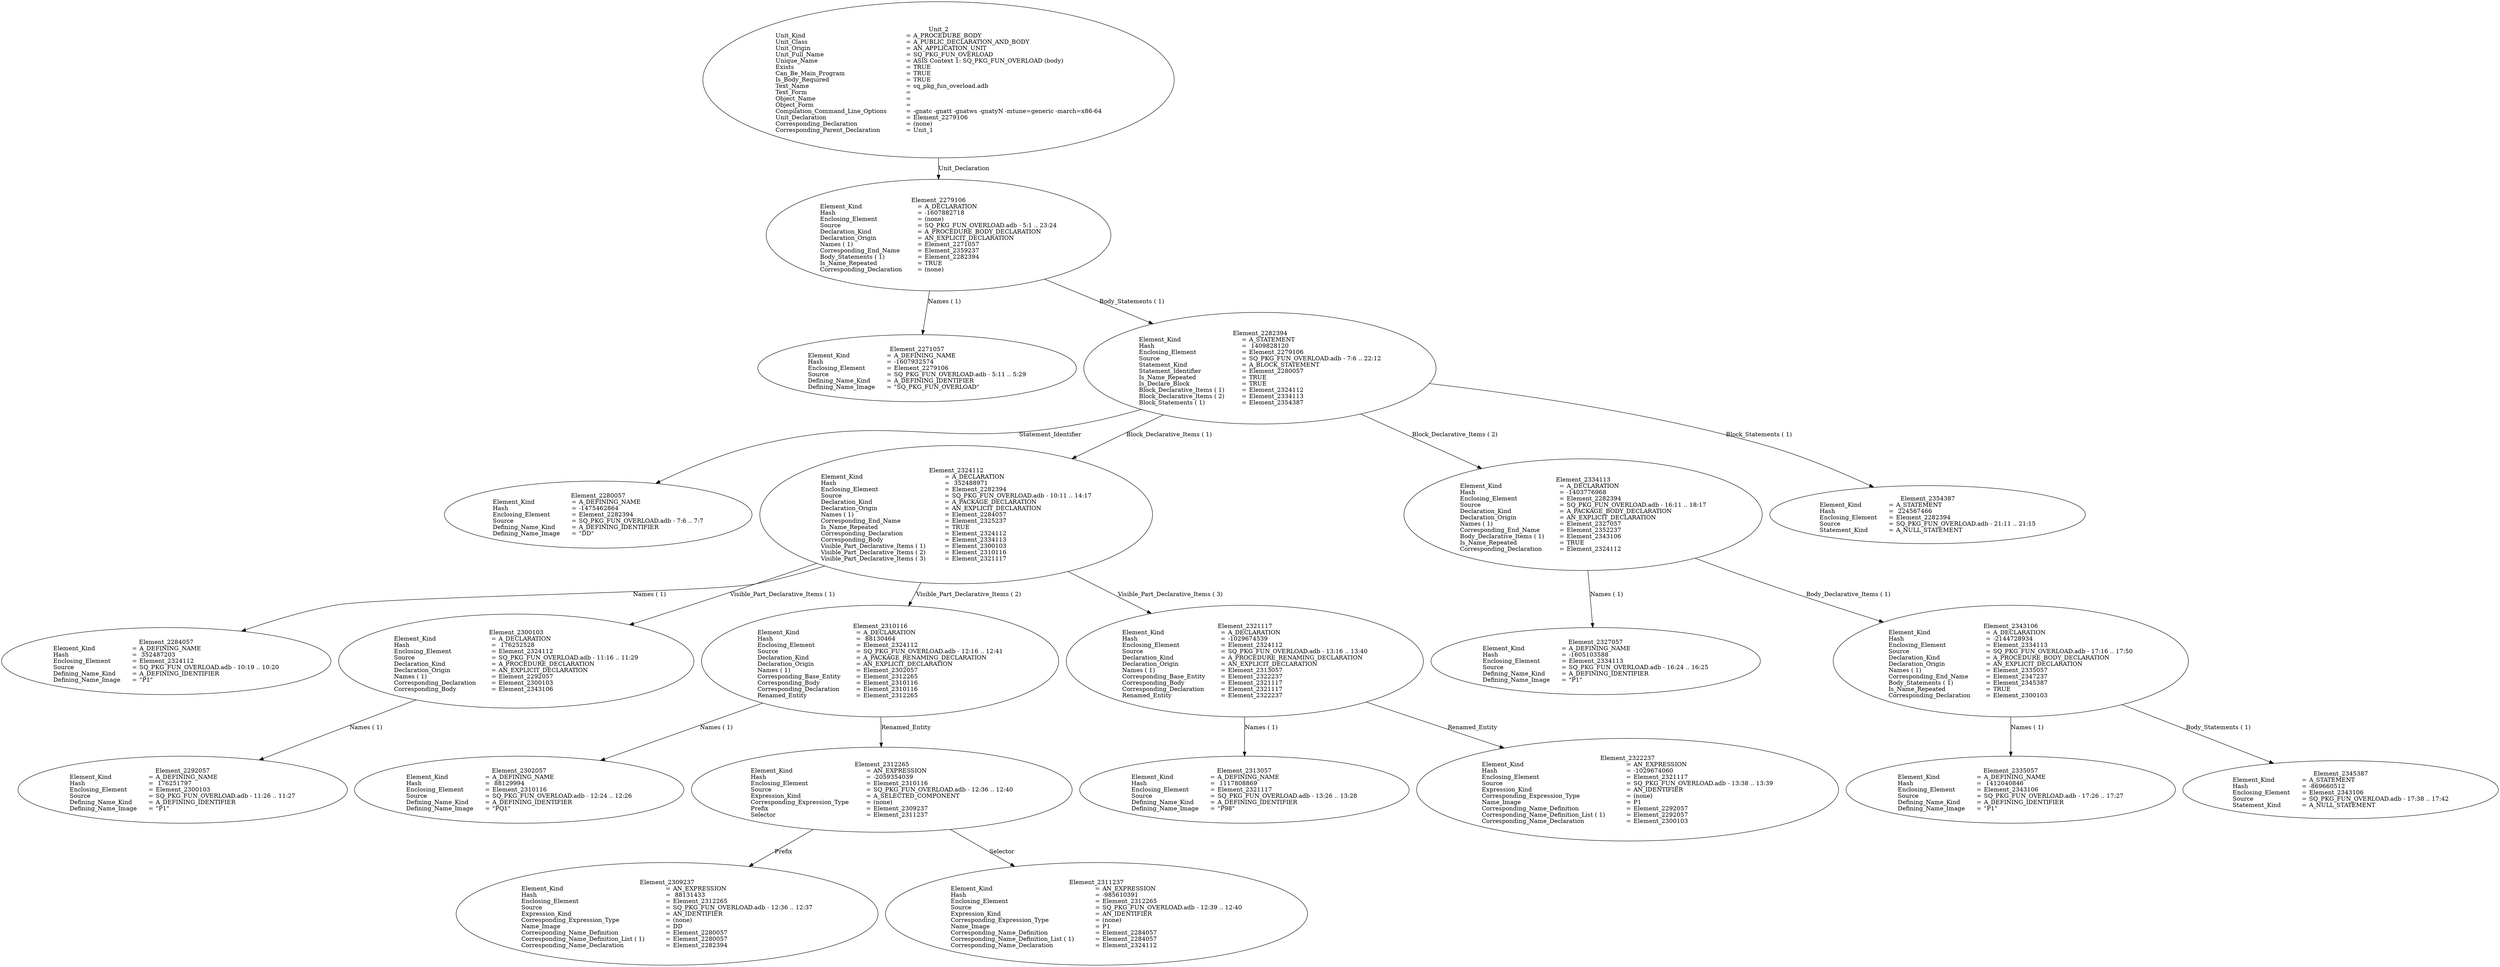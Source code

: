 digraph "sq_pkg_fun_overload.adt" {
  Unit_2 -> Element_2279106
      [ label=Unit_Declaration ];
  Unit_2
      [ label=<<TABLE BORDER="0" CELLBORDER="0" CELLSPACING="0" CELLPADDING="0"> 
          <TR><TD COLSPAN="3">Unit_2</TD></TR>
          <TR><TD ALIGN="LEFT">Unit_Kind   </TD><TD> = </TD><TD ALIGN="LEFT">A_PROCEDURE_BODY</TD></TR>
          <TR><TD ALIGN="LEFT">Unit_Class   </TD><TD> = </TD><TD ALIGN="LEFT">A_PUBLIC_DECLARATION_AND_BODY</TD></TR>
          <TR><TD ALIGN="LEFT">Unit_Origin   </TD><TD> = </TD><TD ALIGN="LEFT">AN_APPLICATION_UNIT</TD></TR>
          <TR><TD ALIGN="LEFT">Unit_Full_Name    </TD><TD> = </TD><TD ALIGN="LEFT">SQ_PKG_FUN_OVERLOAD</TD></TR>
          <TR><TD ALIGN="LEFT">Unique_Name   </TD><TD> = </TD><TD ALIGN="LEFT">ASIS Context 1: SQ_PKG_FUN_OVERLOAD (body)</TD></TR>
          <TR><TD ALIGN="LEFT">Exists  </TD><TD> = </TD><TD ALIGN="LEFT">TRUE</TD></TR>
          <TR><TD ALIGN="LEFT">Can_Be_Main_Program     </TD><TD> = </TD><TD ALIGN="LEFT">TRUE</TD></TR>
          <TR><TD ALIGN="LEFT">Is_Body_Required     </TD><TD> = </TD><TD ALIGN="LEFT">TRUE</TD></TR>
          <TR><TD ALIGN="LEFT">Text_Name   </TD><TD> = </TD><TD ALIGN="LEFT">sq_pkg_fun_overload.adb</TD></TR>
          <TR><TD ALIGN="LEFT">Text_Form   </TD><TD> = </TD><TD ALIGN="LEFT"></TD></TR>
          <TR><TD ALIGN="LEFT">Object_Name   </TD><TD> = </TD><TD ALIGN="LEFT"></TD></TR>
          <TR><TD ALIGN="LEFT">Object_Form   </TD><TD> = </TD><TD ALIGN="LEFT"></TD></TR>
          <TR><TD ALIGN="LEFT">Compilation_Command_Line_Options         </TD><TD> = </TD><TD ALIGN="LEFT">-gnatc -gnatt -gnatws -gnatyN -mtune=generic -march=x86-64</TD></TR>
          <TR><TD ALIGN="LEFT">Unit_Declaration     </TD><TD> = </TD><TD ALIGN="LEFT">Element_2279106</TD></TR>
          <TR><TD ALIGN="LEFT">Corresponding_Declaration       </TD><TD> = </TD><TD ALIGN="LEFT">(none)</TD></TR>
          <TR><TD ALIGN="LEFT">Corresponding_Parent_Declaration         </TD><TD> = </TD><TD ALIGN="LEFT">Unit_1</TD></TR>
          </TABLE>> ];
  Element_2279106 -> Element_2271057
      [ label="Names ( 1)" ];
  Element_2279106 -> Element_2282394
      [ label="Body_Statements ( 1)" ];
  Element_2279106
      [ label=<<TABLE BORDER="0" CELLBORDER="0" CELLSPACING="0" CELLPADDING="0"> 
          <TR><TD COLSPAN="3">Element_2279106</TD></TR>
          <TR><TD ALIGN="LEFT">Element_Kind    </TD><TD> = </TD><TD ALIGN="LEFT">A_DECLARATION</TD></TR>
          <TR><TD ALIGN="LEFT">Hash  </TD><TD> = </TD><TD ALIGN="LEFT">-1607882718</TD></TR>
          <TR><TD ALIGN="LEFT">Enclosing_Element     </TD><TD> = </TD><TD ALIGN="LEFT">(none)</TD></TR>
          <TR><TD ALIGN="LEFT">Source  </TD><TD> = </TD><TD ALIGN="LEFT">SQ_PKG_FUN_OVERLOAD.adb - 5:1 .. 23:24</TD></TR>
          <TR><TD ALIGN="LEFT">Declaration_Kind     </TD><TD> = </TD><TD ALIGN="LEFT">A_PROCEDURE_BODY_DECLARATION</TD></TR>
          <TR><TD ALIGN="LEFT">Declaration_Origin     </TD><TD> = </TD><TD ALIGN="LEFT">AN_EXPLICIT_DECLARATION</TD></TR>
          <TR><TD ALIGN="LEFT">Names ( 1)   </TD><TD> = </TD><TD ALIGN="LEFT">Element_2271057</TD></TR>
          <TR><TD ALIGN="LEFT">Corresponding_End_Name      </TD><TD> = </TD><TD ALIGN="LEFT">Element_2359237</TD></TR>
          <TR><TD ALIGN="LEFT">Body_Statements ( 1)      </TD><TD> = </TD><TD ALIGN="LEFT">Element_2282394</TD></TR>
          <TR><TD ALIGN="LEFT">Is_Name_Repeated     </TD><TD> = </TD><TD ALIGN="LEFT">TRUE</TD></TR>
          <TR><TD ALIGN="LEFT">Corresponding_Declaration       </TD><TD> = </TD><TD ALIGN="LEFT">(none)</TD></TR>
          </TABLE>> ];
  Element_2271057
      [ label=<<TABLE BORDER="0" CELLBORDER="0" CELLSPACING="0" CELLPADDING="0"> 
          <TR><TD COLSPAN="3">Element_2271057</TD></TR>
          <TR><TD ALIGN="LEFT">Element_Kind    </TD><TD> = </TD><TD ALIGN="LEFT">A_DEFINING_NAME</TD></TR>
          <TR><TD ALIGN="LEFT">Hash  </TD><TD> = </TD><TD ALIGN="LEFT">-1607932574</TD></TR>
          <TR><TD ALIGN="LEFT">Enclosing_Element     </TD><TD> = </TD><TD ALIGN="LEFT">Element_2279106</TD></TR>
          <TR><TD ALIGN="LEFT">Source  </TD><TD> = </TD><TD ALIGN="LEFT">SQ_PKG_FUN_OVERLOAD.adb - 5:11 .. 5:29</TD></TR>
          <TR><TD ALIGN="LEFT">Defining_Name_Kind     </TD><TD> = </TD><TD ALIGN="LEFT">A_DEFINING_IDENTIFIER</TD></TR>
          <TR><TD ALIGN="LEFT">Defining_Name_Image     </TD><TD> = </TD><TD ALIGN="LEFT">"SQ_PKG_FUN_OVERLOAD"</TD></TR>
          </TABLE>> ];
  Element_2282394 -> Element_2280057
      [ label=Statement_Identifier ];
  Element_2282394 -> Element_2324112
      [ label="Block_Declarative_Items ( 1)" ];
  Element_2282394 -> Element_2334113
      [ label="Block_Declarative_Items ( 2)" ];
  Element_2282394 -> Element_2354387
      [ label="Block_Statements ( 1)" ];
  Element_2282394
      [ label=<<TABLE BORDER="0" CELLBORDER="0" CELLSPACING="0" CELLPADDING="0"> 
          <TR><TD COLSPAN="3">Element_2282394</TD></TR>
          <TR><TD ALIGN="LEFT">Element_Kind    </TD><TD> = </TD><TD ALIGN="LEFT">A_STATEMENT</TD></TR>
          <TR><TD ALIGN="LEFT">Hash  </TD><TD> = </TD><TD ALIGN="LEFT"> 1409828120</TD></TR>
          <TR><TD ALIGN="LEFT">Enclosing_Element     </TD><TD> = </TD><TD ALIGN="LEFT">Element_2279106</TD></TR>
          <TR><TD ALIGN="LEFT">Source  </TD><TD> = </TD><TD ALIGN="LEFT">SQ_PKG_FUN_OVERLOAD.adb - 7:6 .. 22:12</TD></TR>
          <TR><TD ALIGN="LEFT">Statement_Kind    </TD><TD> = </TD><TD ALIGN="LEFT">A_BLOCK_STATEMENT</TD></TR>
          <TR><TD ALIGN="LEFT">Statement_Identifier      </TD><TD> = </TD><TD ALIGN="LEFT">Element_2280057</TD></TR>
          <TR><TD ALIGN="LEFT">Is_Name_Repeated     </TD><TD> = </TD><TD ALIGN="LEFT">TRUE</TD></TR>
          <TR><TD ALIGN="LEFT">Is_Declare_Block     </TD><TD> = </TD><TD ALIGN="LEFT">TRUE</TD></TR>
          <TR><TD ALIGN="LEFT">Block_Declarative_Items ( 1)        </TD><TD> = </TD><TD ALIGN="LEFT">Element_2324112</TD></TR>
          <TR><TD ALIGN="LEFT">Block_Declarative_Items ( 2)        </TD><TD> = </TD><TD ALIGN="LEFT">Element_2334113</TD></TR>
          <TR><TD ALIGN="LEFT">Block_Statements ( 1)      </TD><TD> = </TD><TD ALIGN="LEFT">Element_2354387</TD></TR>
          </TABLE>> ];
  Element_2280057
      [ label=<<TABLE BORDER="0" CELLBORDER="0" CELLSPACING="0" CELLPADDING="0"> 
          <TR><TD COLSPAN="3">Element_2280057</TD></TR>
          <TR><TD ALIGN="LEFT">Element_Kind    </TD><TD> = </TD><TD ALIGN="LEFT">A_DEFINING_NAME</TD></TR>
          <TR><TD ALIGN="LEFT">Hash  </TD><TD> = </TD><TD ALIGN="LEFT">-1475462864</TD></TR>
          <TR><TD ALIGN="LEFT">Enclosing_Element     </TD><TD> = </TD><TD ALIGN="LEFT">Element_2282394</TD></TR>
          <TR><TD ALIGN="LEFT">Source  </TD><TD> = </TD><TD ALIGN="LEFT">SQ_PKG_FUN_OVERLOAD.adb - 7:6 .. 7:7</TD></TR>
          <TR><TD ALIGN="LEFT">Defining_Name_Kind     </TD><TD> = </TD><TD ALIGN="LEFT">A_DEFINING_IDENTIFIER</TD></TR>
          <TR><TD ALIGN="LEFT">Defining_Name_Image     </TD><TD> = </TD><TD ALIGN="LEFT">"DD"</TD></TR>
          </TABLE>> ];
  Element_2324112 -> Element_2284057
      [ label="Names ( 1)" ];
  Element_2324112 -> Element_2300103
      [ label="Visible_Part_Declarative_Items ( 1)" ];
  Element_2324112 -> Element_2310116
      [ label="Visible_Part_Declarative_Items ( 2)" ];
  Element_2324112 -> Element_2321117
      [ label="Visible_Part_Declarative_Items ( 3)" ];
  Element_2324112
      [ label=<<TABLE BORDER="0" CELLBORDER="0" CELLSPACING="0" CELLPADDING="0"> 
          <TR><TD COLSPAN="3">Element_2324112</TD></TR>
          <TR><TD ALIGN="LEFT">Element_Kind    </TD><TD> = </TD><TD ALIGN="LEFT">A_DECLARATION</TD></TR>
          <TR><TD ALIGN="LEFT">Hash  </TD><TD> = </TD><TD ALIGN="LEFT"> 352488971</TD></TR>
          <TR><TD ALIGN="LEFT">Enclosing_Element     </TD><TD> = </TD><TD ALIGN="LEFT">Element_2282394</TD></TR>
          <TR><TD ALIGN="LEFT">Source  </TD><TD> = </TD><TD ALIGN="LEFT">SQ_PKG_FUN_OVERLOAD.adb - 10:11 .. 14:17</TD></TR>
          <TR><TD ALIGN="LEFT">Declaration_Kind     </TD><TD> = </TD><TD ALIGN="LEFT">A_PACKAGE_DECLARATION</TD></TR>
          <TR><TD ALIGN="LEFT">Declaration_Origin     </TD><TD> = </TD><TD ALIGN="LEFT">AN_EXPLICIT_DECLARATION</TD></TR>
          <TR><TD ALIGN="LEFT">Names ( 1)   </TD><TD> = </TD><TD ALIGN="LEFT">Element_2284057</TD></TR>
          <TR><TD ALIGN="LEFT">Corresponding_End_Name      </TD><TD> = </TD><TD ALIGN="LEFT">Element_2325237</TD></TR>
          <TR><TD ALIGN="LEFT">Is_Name_Repeated     </TD><TD> = </TD><TD ALIGN="LEFT">TRUE</TD></TR>
          <TR><TD ALIGN="LEFT">Corresponding_Declaration       </TD><TD> = </TD><TD ALIGN="LEFT">Element_2324112</TD></TR>
          <TR><TD ALIGN="LEFT">Corresponding_Body     </TD><TD> = </TD><TD ALIGN="LEFT">Element_2334113</TD></TR>
          <TR><TD ALIGN="LEFT">Visible_Part_Declarative_Items ( 1)         </TD><TD> = </TD><TD ALIGN="LEFT">Element_2300103</TD></TR>
          <TR><TD ALIGN="LEFT">Visible_Part_Declarative_Items ( 2)         </TD><TD> = </TD><TD ALIGN="LEFT">Element_2310116</TD></TR>
          <TR><TD ALIGN="LEFT">Visible_Part_Declarative_Items ( 3)         </TD><TD> = </TD><TD ALIGN="LEFT">Element_2321117</TD></TR>
          </TABLE>> ];
  Element_2284057
      [ label=<<TABLE BORDER="0" CELLBORDER="0" CELLSPACING="0" CELLPADDING="0"> 
          <TR><TD COLSPAN="3">Element_2284057</TD></TR>
          <TR><TD ALIGN="LEFT">Element_Kind    </TD><TD> = </TD><TD ALIGN="LEFT">A_DEFINING_NAME</TD></TR>
          <TR><TD ALIGN="LEFT">Hash  </TD><TD> = </TD><TD ALIGN="LEFT"> 352487203</TD></TR>
          <TR><TD ALIGN="LEFT">Enclosing_Element     </TD><TD> = </TD><TD ALIGN="LEFT">Element_2324112</TD></TR>
          <TR><TD ALIGN="LEFT">Source  </TD><TD> = </TD><TD ALIGN="LEFT">SQ_PKG_FUN_OVERLOAD.adb - 10:19 .. 10:20</TD></TR>
          <TR><TD ALIGN="LEFT">Defining_Name_Kind     </TD><TD> = </TD><TD ALIGN="LEFT">A_DEFINING_IDENTIFIER</TD></TR>
          <TR><TD ALIGN="LEFT">Defining_Name_Image     </TD><TD> = </TD><TD ALIGN="LEFT">"P1"</TD></TR>
          </TABLE>> ];
  Element_2300103 -> Element_2292057
      [ label="Names ( 1)" ];
  Element_2300103
      [ label=<<TABLE BORDER="0" CELLBORDER="0" CELLSPACING="0" CELLPADDING="0"> 
          <TR><TD COLSPAN="3">Element_2300103</TD></TR>
          <TR><TD ALIGN="LEFT">Element_Kind    </TD><TD> = </TD><TD ALIGN="LEFT">A_DECLARATION</TD></TR>
          <TR><TD ALIGN="LEFT">Hash  </TD><TD> = </TD><TD ALIGN="LEFT"> 176252528</TD></TR>
          <TR><TD ALIGN="LEFT">Enclosing_Element     </TD><TD> = </TD><TD ALIGN="LEFT">Element_2324112</TD></TR>
          <TR><TD ALIGN="LEFT">Source  </TD><TD> = </TD><TD ALIGN="LEFT">SQ_PKG_FUN_OVERLOAD.adb - 11:16 .. 11:29</TD></TR>
          <TR><TD ALIGN="LEFT">Declaration_Kind     </TD><TD> = </TD><TD ALIGN="LEFT">A_PROCEDURE_DECLARATION</TD></TR>
          <TR><TD ALIGN="LEFT">Declaration_Origin     </TD><TD> = </TD><TD ALIGN="LEFT">AN_EXPLICIT_DECLARATION</TD></TR>
          <TR><TD ALIGN="LEFT">Names ( 1)   </TD><TD> = </TD><TD ALIGN="LEFT">Element_2292057</TD></TR>
          <TR><TD ALIGN="LEFT">Corresponding_Declaration       </TD><TD> = </TD><TD ALIGN="LEFT">Element_2300103</TD></TR>
          <TR><TD ALIGN="LEFT">Corresponding_Body     </TD><TD> = </TD><TD ALIGN="LEFT">Element_2343106</TD></TR>
          </TABLE>> ];
  Element_2292057
      [ label=<<TABLE BORDER="0" CELLBORDER="0" CELLSPACING="0" CELLPADDING="0"> 
          <TR><TD COLSPAN="3">Element_2292057</TD></TR>
          <TR><TD ALIGN="LEFT">Element_Kind    </TD><TD> = </TD><TD ALIGN="LEFT">A_DEFINING_NAME</TD></TR>
          <TR><TD ALIGN="LEFT">Hash  </TD><TD> = </TD><TD ALIGN="LEFT"> 176251797</TD></TR>
          <TR><TD ALIGN="LEFT">Enclosing_Element     </TD><TD> = </TD><TD ALIGN="LEFT">Element_2300103</TD></TR>
          <TR><TD ALIGN="LEFT">Source  </TD><TD> = </TD><TD ALIGN="LEFT">SQ_PKG_FUN_OVERLOAD.adb - 11:26 .. 11:27</TD></TR>
          <TR><TD ALIGN="LEFT">Defining_Name_Kind     </TD><TD> = </TD><TD ALIGN="LEFT">A_DEFINING_IDENTIFIER</TD></TR>
          <TR><TD ALIGN="LEFT">Defining_Name_Image     </TD><TD> = </TD><TD ALIGN="LEFT">"P1"</TD></TR>
          </TABLE>> ];
  Element_2310116 -> Element_2302057
      [ label="Names ( 1)" ];
  Element_2310116 -> Element_2312265
      [ label=Renamed_Entity ];
  Element_2310116
      [ label=<<TABLE BORDER="0" CELLBORDER="0" CELLSPACING="0" CELLPADDING="0"> 
          <TR><TD COLSPAN="3">Element_2310116</TD></TR>
          <TR><TD ALIGN="LEFT">Element_Kind    </TD><TD> = </TD><TD ALIGN="LEFT">A_DECLARATION</TD></TR>
          <TR><TD ALIGN="LEFT">Hash  </TD><TD> = </TD><TD ALIGN="LEFT"> 88130464</TD></TR>
          <TR><TD ALIGN="LEFT">Enclosing_Element     </TD><TD> = </TD><TD ALIGN="LEFT">Element_2324112</TD></TR>
          <TR><TD ALIGN="LEFT">Source  </TD><TD> = </TD><TD ALIGN="LEFT">SQ_PKG_FUN_OVERLOAD.adb - 12:16 .. 12:41</TD></TR>
          <TR><TD ALIGN="LEFT">Declaration_Kind     </TD><TD> = </TD><TD ALIGN="LEFT">A_PACKAGE_RENAMING_DECLARATION</TD></TR>
          <TR><TD ALIGN="LEFT">Declaration_Origin     </TD><TD> = </TD><TD ALIGN="LEFT">AN_EXPLICIT_DECLARATION</TD></TR>
          <TR><TD ALIGN="LEFT">Names ( 1)   </TD><TD> = </TD><TD ALIGN="LEFT">Element_2302057</TD></TR>
          <TR><TD ALIGN="LEFT">Corresponding_Base_Entity       </TD><TD> = </TD><TD ALIGN="LEFT">Element_2312265</TD></TR>
          <TR><TD ALIGN="LEFT">Corresponding_Body     </TD><TD> = </TD><TD ALIGN="LEFT">Element_2310116</TD></TR>
          <TR><TD ALIGN="LEFT">Corresponding_Declaration       </TD><TD> = </TD><TD ALIGN="LEFT">Element_2310116</TD></TR>
          <TR><TD ALIGN="LEFT">Renamed_Entity    </TD><TD> = </TD><TD ALIGN="LEFT">Element_2312265</TD></TR>
          </TABLE>> ];
  Element_2302057
      [ label=<<TABLE BORDER="0" CELLBORDER="0" CELLSPACING="0" CELLPADDING="0"> 
          <TR><TD COLSPAN="3">Element_2302057</TD></TR>
          <TR><TD ALIGN="LEFT">Element_Kind    </TD><TD> = </TD><TD ALIGN="LEFT">A_DEFINING_NAME</TD></TR>
          <TR><TD ALIGN="LEFT">Hash  </TD><TD> = </TD><TD ALIGN="LEFT"> 88129994</TD></TR>
          <TR><TD ALIGN="LEFT">Enclosing_Element     </TD><TD> = </TD><TD ALIGN="LEFT">Element_2310116</TD></TR>
          <TR><TD ALIGN="LEFT">Source  </TD><TD> = </TD><TD ALIGN="LEFT">SQ_PKG_FUN_OVERLOAD.adb - 12:24 .. 12:26</TD></TR>
          <TR><TD ALIGN="LEFT">Defining_Name_Kind     </TD><TD> = </TD><TD ALIGN="LEFT">A_DEFINING_IDENTIFIER</TD></TR>
          <TR><TD ALIGN="LEFT">Defining_Name_Image     </TD><TD> = </TD><TD ALIGN="LEFT">"PQ1"</TD></TR>
          </TABLE>> ];
  Element_2312265 -> Element_2309237
      [ label=Prefix ];
  Element_2312265 -> Element_2311237
      [ label=Selector ];
  Element_2312265
      [ label=<<TABLE BORDER="0" CELLBORDER="0" CELLSPACING="0" CELLPADDING="0"> 
          <TR><TD COLSPAN="3">Element_2312265</TD></TR>
          <TR><TD ALIGN="LEFT">Element_Kind    </TD><TD> = </TD><TD ALIGN="LEFT">AN_EXPRESSION</TD></TR>
          <TR><TD ALIGN="LEFT">Hash  </TD><TD> = </TD><TD ALIGN="LEFT">-2059354039</TD></TR>
          <TR><TD ALIGN="LEFT">Enclosing_Element     </TD><TD> = </TD><TD ALIGN="LEFT">Element_2310116</TD></TR>
          <TR><TD ALIGN="LEFT">Source  </TD><TD> = </TD><TD ALIGN="LEFT">SQ_PKG_FUN_OVERLOAD.adb - 12:36 .. 12:40</TD></TR>
          <TR><TD ALIGN="LEFT">Expression_Kind    </TD><TD> = </TD><TD ALIGN="LEFT">A_SELECTED_COMPONENT</TD></TR>
          <TR><TD ALIGN="LEFT">Corresponding_Expression_Type        </TD><TD> = </TD><TD ALIGN="LEFT">(none)</TD></TR>
          <TR><TD ALIGN="LEFT">Prefix  </TD><TD> = </TD><TD ALIGN="LEFT">Element_2309237</TD></TR>
          <TR><TD ALIGN="LEFT">Selector   </TD><TD> = </TD><TD ALIGN="LEFT">Element_2311237</TD></TR>
          </TABLE>> ];
  Element_2309237
      [ label=<<TABLE BORDER="0" CELLBORDER="0" CELLSPACING="0" CELLPADDING="0"> 
          <TR><TD COLSPAN="3">Element_2309237</TD></TR>
          <TR><TD ALIGN="LEFT">Element_Kind    </TD><TD> = </TD><TD ALIGN="LEFT">AN_EXPRESSION</TD></TR>
          <TR><TD ALIGN="LEFT">Hash  </TD><TD> = </TD><TD ALIGN="LEFT"> 88131433</TD></TR>
          <TR><TD ALIGN="LEFT">Enclosing_Element     </TD><TD> = </TD><TD ALIGN="LEFT">Element_2312265</TD></TR>
          <TR><TD ALIGN="LEFT">Source  </TD><TD> = </TD><TD ALIGN="LEFT">SQ_PKG_FUN_OVERLOAD.adb - 12:36 .. 12:37</TD></TR>
          <TR><TD ALIGN="LEFT">Expression_Kind    </TD><TD> = </TD><TD ALIGN="LEFT">AN_IDENTIFIER</TD></TR>
          <TR><TD ALIGN="LEFT">Corresponding_Expression_Type        </TD><TD> = </TD><TD ALIGN="LEFT">(none)</TD></TR>
          <TR><TD ALIGN="LEFT">Name_Image   </TD><TD> = </TD><TD ALIGN="LEFT">DD</TD></TR>
          <TR><TD ALIGN="LEFT">Corresponding_Name_Definition        </TD><TD> = </TD><TD ALIGN="LEFT">Element_2280057</TD></TR>
          <TR><TD ALIGN="LEFT">Corresponding_Name_Definition_List ( 1)          </TD><TD> = </TD><TD ALIGN="LEFT">Element_2280057</TD></TR>
          <TR><TD ALIGN="LEFT">Corresponding_Name_Declaration        </TD><TD> = </TD><TD ALIGN="LEFT">Element_2282394</TD></TR>
          </TABLE>> ];
  Element_2311237
      [ label=<<TABLE BORDER="0" CELLBORDER="0" CELLSPACING="0" CELLPADDING="0"> 
          <TR><TD COLSPAN="3">Element_2311237</TD></TR>
          <TR><TD ALIGN="LEFT">Element_Kind    </TD><TD> = </TD><TD ALIGN="LEFT">AN_EXPRESSION</TD></TR>
          <TR><TD ALIGN="LEFT">Hash  </TD><TD> = </TD><TD ALIGN="LEFT">-985610391</TD></TR>
          <TR><TD ALIGN="LEFT">Enclosing_Element     </TD><TD> = </TD><TD ALIGN="LEFT">Element_2312265</TD></TR>
          <TR><TD ALIGN="LEFT">Source  </TD><TD> = </TD><TD ALIGN="LEFT">SQ_PKG_FUN_OVERLOAD.adb - 12:39 .. 12:40</TD></TR>
          <TR><TD ALIGN="LEFT">Expression_Kind    </TD><TD> = </TD><TD ALIGN="LEFT">AN_IDENTIFIER</TD></TR>
          <TR><TD ALIGN="LEFT">Corresponding_Expression_Type        </TD><TD> = </TD><TD ALIGN="LEFT">(none)</TD></TR>
          <TR><TD ALIGN="LEFT">Name_Image   </TD><TD> = </TD><TD ALIGN="LEFT">P1</TD></TR>
          <TR><TD ALIGN="LEFT">Corresponding_Name_Definition        </TD><TD> = </TD><TD ALIGN="LEFT">Element_2284057</TD></TR>
          <TR><TD ALIGN="LEFT">Corresponding_Name_Definition_List ( 1)          </TD><TD> = </TD><TD ALIGN="LEFT">Element_2284057</TD></TR>
          <TR><TD ALIGN="LEFT">Corresponding_Name_Declaration        </TD><TD> = </TD><TD ALIGN="LEFT">Element_2324112</TD></TR>
          </TABLE>> ];
  Element_2321117 -> Element_2313057
      [ label="Names ( 1)" ];
  Element_2321117 -> Element_2322237
      [ label=Renamed_Entity ];
  Element_2321117
      [ label=<<TABLE BORDER="0" CELLBORDER="0" CELLSPACING="0" CELLPADDING="0"> 
          <TR><TD COLSPAN="3">Element_2321117</TD></TR>
          <TR><TD ALIGN="LEFT">Element_Kind    </TD><TD> = </TD><TD ALIGN="LEFT">A_DECLARATION</TD></TR>
          <TR><TD ALIGN="LEFT">Hash  </TD><TD> = </TD><TD ALIGN="LEFT">-1029674539</TD></TR>
          <TR><TD ALIGN="LEFT">Enclosing_Element     </TD><TD> = </TD><TD ALIGN="LEFT">Element_2324112</TD></TR>
          <TR><TD ALIGN="LEFT">Source  </TD><TD> = </TD><TD ALIGN="LEFT">SQ_PKG_FUN_OVERLOAD.adb - 13:16 .. 13:40</TD></TR>
          <TR><TD ALIGN="LEFT">Declaration_Kind     </TD><TD> = </TD><TD ALIGN="LEFT">A_PROCEDURE_RENAMING_DECLARATION</TD></TR>
          <TR><TD ALIGN="LEFT">Declaration_Origin     </TD><TD> = </TD><TD ALIGN="LEFT">AN_EXPLICIT_DECLARATION</TD></TR>
          <TR><TD ALIGN="LEFT">Names ( 1)   </TD><TD> = </TD><TD ALIGN="LEFT">Element_2313057</TD></TR>
          <TR><TD ALIGN="LEFT">Corresponding_Base_Entity       </TD><TD> = </TD><TD ALIGN="LEFT">Element_2322237</TD></TR>
          <TR><TD ALIGN="LEFT">Corresponding_Body     </TD><TD> = </TD><TD ALIGN="LEFT">Element_2321117</TD></TR>
          <TR><TD ALIGN="LEFT">Corresponding_Declaration       </TD><TD> = </TD><TD ALIGN="LEFT">Element_2321117</TD></TR>
          <TR><TD ALIGN="LEFT">Renamed_Entity    </TD><TD> = </TD><TD ALIGN="LEFT">Element_2322237</TD></TR>
          </TABLE>> ];
  Element_2313057
      [ label=<<TABLE BORDER="0" CELLBORDER="0" CELLSPACING="0" CELLPADDING="0"> 
          <TR><TD COLSPAN="3">Element_2313057</TD></TR>
          <TR><TD ALIGN="LEFT">Element_Kind    </TD><TD> = </TD><TD ALIGN="LEFT">A_DEFINING_NAME</TD></TR>
          <TR><TD ALIGN="LEFT">Hash  </TD><TD> = </TD><TD ALIGN="LEFT"> 1117808869</TD></TR>
          <TR><TD ALIGN="LEFT">Enclosing_Element     </TD><TD> = </TD><TD ALIGN="LEFT">Element_2321117</TD></TR>
          <TR><TD ALIGN="LEFT">Source  </TD><TD> = </TD><TD ALIGN="LEFT">SQ_PKG_FUN_OVERLOAD.adb - 13:26 .. 13:28</TD></TR>
          <TR><TD ALIGN="LEFT">Defining_Name_Kind     </TD><TD> = </TD><TD ALIGN="LEFT">A_DEFINING_IDENTIFIER</TD></TR>
          <TR><TD ALIGN="LEFT">Defining_Name_Image     </TD><TD> = </TD><TD ALIGN="LEFT">"P98"</TD></TR>
          </TABLE>> ];
  Element_2322237
      [ label=<<TABLE BORDER="0" CELLBORDER="0" CELLSPACING="0" CELLPADDING="0"> 
          <TR><TD COLSPAN="3">Element_2322237</TD></TR>
          <TR><TD ALIGN="LEFT">Element_Kind    </TD><TD> = </TD><TD ALIGN="LEFT">AN_EXPRESSION</TD></TR>
          <TR><TD ALIGN="LEFT">Hash  </TD><TD> = </TD><TD ALIGN="LEFT">-1029674060</TD></TR>
          <TR><TD ALIGN="LEFT">Enclosing_Element     </TD><TD> = </TD><TD ALIGN="LEFT">Element_2321117</TD></TR>
          <TR><TD ALIGN="LEFT">Source  </TD><TD> = </TD><TD ALIGN="LEFT">SQ_PKG_FUN_OVERLOAD.adb - 13:38 .. 13:39</TD></TR>
          <TR><TD ALIGN="LEFT">Expression_Kind    </TD><TD> = </TD><TD ALIGN="LEFT">AN_IDENTIFIER</TD></TR>
          <TR><TD ALIGN="LEFT">Corresponding_Expression_Type        </TD><TD> = </TD><TD ALIGN="LEFT">(none)</TD></TR>
          <TR><TD ALIGN="LEFT">Name_Image   </TD><TD> = </TD><TD ALIGN="LEFT">P1</TD></TR>
          <TR><TD ALIGN="LEFT">Corresponding_Name_Definition        </TD><TD> = </TD><TD ALIGN="LEFT">Element_2292057</TD></TR>
          <TR><TD ALIGN="LEFT">Corresponding_Name_Definition_List ( 1)          </TD><TD> = </TD><TD ALIGN="LEFT">Element_2292057</TD></TR>
          <TR><TD ALIGN="LEFT">Corresponding_Name_Declaration        </TD><TD> = </TD><TD ALIGN="LEFT">Element_2300103</TD></TR>
          </TABLE>> ];
  Element_2334113 -> Element_2327057
      [ label="Names ( 1)" ];
  Element_2334113 -> Element_2343106
      [ label="Body_Declarative_Items ( 1)" ];
  Element_2334113
      [ label=<<TABLE BORDER="0" CELLBORDER="0" CELLSPACING="0" CELLPADDING="0"> 
          <TR><TD COLSPAN="3">Element_2334113</TD></TR>
          <TR><TD ALIGN="LEFT">Element_Kind    </TD><TD> = </TD><TD ALIGN="LEFT">A_DECLARATION</TD></TR>
          <TR><TD ALIGN="LEFT">Hash  </TD><TD> = </TD><TD ALIGN="LEFT">-1403776968</TD></TR>
          <TR><TD ALIGN="LEFT">Enclosing_Element     </TD><TD> = </TD><TD ALIGN="LEFT">Element_2282394</TD></TR>
          <TR><TD ALIGN="LEFT">Source  </TD><TD> = </TD><TD ALIGN="LEFT">SQ_PKG_FUN_OVERLOAD.adb - 16:11 .. 18:17</TD></TR>
          <TR><TD ALIGN="LEFT">Declaration_Kind     </TD><TD> = </TD><TD ALIGN="LEFT">A_PACKAGE_BODY_DECLARATION</TD></TR>
          <TR><TD ALIGN="LEFT">Declaration_Origin     </TD><TD> = </TD><TD ALIGN="LEFT">AN_EXPLICIT_DECLARATION</TD></TR>
          <TR><TD ALIGN="LEFT">Names ( 1)   </TD><TD> = </TD><TD ALIGN="LEFT">Element_2327057</TD></TR>
          <TR><TD ALIGN="LEFT">Corresponding_End_Name      </TD><TD> = </TD><TD ALIGN="LEFT">Element_2352237</TD></TR>
          <TR><TD ALIGN="LEFT">Body_Declarative_Items ( 1)       </TD><TD> = </TD><TD ALIGN="LEFT">Element_2343106</TD></TR>
          <TR><TD ALIGN="LEFT">Is_Name_Repeated     </TD><TD> = </TD><TD ALIGN="LEFT">TRUE</TD></TR>
          <TR><TD ALIGN="LEFT">Corresponding_Declaration       </TD><TD> = </TD><TD ALIGN="LEFT">Element_2324112</TD></TR>
          </TABLE>> ];
  Element_2327057
      [ label=<<TABLE BORDER="0" CELLBORDER="0" CELLSPACING="0" CELLPADDING="0"> 
          <TR><TD COLSPAN="3">Element_2327057</TD></TR>
          <TR><TD ALIGN="LEFT">Element_Kind    </TD><TD> = </TD><TD ALIGN="LEFT">A_DEFINING_NAME</TD></TR>
          <TR><TD ALIGN="LEFT">Hash  </TD><TD> = </TD><TD ALIGN="LEFT">-1605103588</TD></TR>
          <TR><TD ALIGN="LEFT">Enclosing_Element     </TD><TD> = </TD><TD ALIGN="LEFT">Element_2334113</TD></TR>
          <TR><TD ALIGN="LEFT">Source  </TD><TD> = </TD><TD ALIGN="LEFT">SQ_PKG_FUN_OVERLOAD.adb - 16:24 .. 16:25</TD></TR>
          <TR><TD ALIGN="LEFT">Defining_Name_Kind     </TD><TD> = </TD><TD ALIGN="LEFT">A_DEFINING_IDENTIFIER</TD></TR>
          <TR><TD ALIGN="LEFT">Defining_Name_Image     </TD><TD> = </TD><TD ALIGN="LEFT">"P1"</TD></TR>
          </TABLE>> ];
  Element_2343106 -> Element_2335057
      [ label="Names ( 1)" ];
  Element_2343106 -> Element_2345387
      [ label="Body_Statements ( 1)" ];
  Element_2343106
      [ label=<<TABLE BORDER="0" CELLBORDER="0" CELLSPACING="0" CELLPADDING="0"> 
          <TR><TD COLSPAN="3">Element_2343106</TD></TR>
          <TR><TD ALIGN="LEFT">Element_Kind    </TD><TD> = </TD><TD ALIGN="LEFT">A_DECLARATION</TD></TR>
          <TR><TD ALIGN="LEFT">Hash  </TD><TD> = </TD><TD ALIGN="LEFT">-2144728934</TD></TR>
          <TR><TD ALIGN="LEFT">Enclosing_Element     </TD><TD> = </TD><TD ALIGN="LEFT">Element_2334113</TD></TR>
          <TR><TD ALIGN="LEFT">Source  </TD><TD> = </TD><TD ALIGN="LEFT">SQ_PKG_FUN_OVERLOAD.adb - 17:16 .. 17:50</TD></TR>
          <TR><TD ALIGN="LEFT">Declaration_Kind     </TD><TD> = </TD><TD ALIGN="LEFT">A_PROCEDURE_BODY_DECLARATION</TD></TR>
          <TR><TD ALIGN="LEFT">Declaration_Origin     </TD><TD> = </TD><TD ALIGN="LEFT">AN_EXPLICIT_DECLARATION</TD></TR>
          <TR><TD ALIGN="LEFT">Names ( 1)   </TD><TD> = </TD><TD ALIGN="LEFT">Element_2335057</TD></TR>
          <TR><TD ALIGN="LEFT">Corresponding_End_Name      </TD><TD> = </TD><TD ALIGN="LEFT">Element_2347237</TD></TR>
          <TR><TD ALIGN="LEFT">Body_Statements ( 1)      </TD><TD> = </TD><TD ALIGN="LEFT">Element_2345387</TD></TR>
          <TR><TD ALIGN="LEFT">Is_Name_Repeated     </TD><TD> = </TD><TD ALIGN="LEFT">TRUE</TD></TR>
          <TR><TD ALIGN="LEFT">Corresponding_Declaration       </TD><TD> = </TD><TD ALIGN="LEFT">Element_2300103</TD></TR>
          </TABLE>> ];
  Element_2335057
      [ label=<<TABLE BORDER="0" CELLBORDER="0" CELLSPACING="0" CELLPADDING="0"> 
          <TR><TD COLSPAN="3">Element_2335057</TD></TR>
          <TR><TD ALIGN="LEFT">Element_Kind    </TD><TD> = </TD><TD ALIGN="LEFT">A_DEFINING_NAME</TD></TR>
          <TR><TD ALIGN="LEFT">Hash  </TD><TD> = </TD><TD ALIGN="LEFT"> 1412040846</TD></TR>
          <TR><TD ALIGN="LEFT">Enclosing_Element     </TD><TD> = </TD><TD ALIGN="LEFT">Element_2343106</TD></TR>
          <TR><TD ALIGN="LEFT">Source  </TD><TD> = </TD><TD ALIGN="LEFT">SQ_PKG_FUN_OVERLOAD.adb - 17:26 .. 17:27</TD></TR>
          <TR><TD ALIGN="LEFT">Defining_Name_Kind     </TD><TD> = </TD><TD ALIGN="LEFT">A_DEFINING_IDENTIFIER</TD></TR>
          <TR><TD ALIGN="LEFT">Defining_Name_Image     </TD><TD> = </TD><TD ALIGN="LEFT">"P1"</TD></TR>
          </TABLE>> ];
  Element_2345387
      [ label=<<TABLE BORDER="0" CELLBORDER="0" CELLSPACING="0" CELLPADDING="0"> 
          <TR><TD COLSPAN="3">Element_2345387</TD></TR>
          <TR><TD ALIGN="LEFT">Element_Kind    </TD><TD> = </TD><TD ALIGN="LEFT">A_STATEMENT</TD></TR>
          <TR><TD ALIGN="LEFT">Hash  </TD><TD> = </TD><TD ALIGN="LEFT">-869660512</TD></TR>
          <TR><TD ALIGN="LEFT">Enclosing_Element     </TD><TD> = </TD><TD ALIGN="LEFT">Element_2343106</TD></TR>
          <TR><TD ALIGN="LEFT">Source  </TD><TD> = </TD><TD ALIGN="LEFT">SQ_PKG_FUN_OVERLOAD.adb - 17:38 .. 17:42</TD></TR>
          <TR><TD ALIGN="LEFT">Statement_Kind    </TD><TD> = </TD><TD ALIGN="LEFT">A_NULL_STATEMENT</TD></TR>
          </TABLE>> ];
  Element_2354387
      [ label=<<TABLE BORDER="0" CELLBORDER="0" CELLSPACING="0" CELLPADDING="0"> 
          <TR><TD COLSPAN="3">Element_2354387</TD></TR>
          <TR><TD ALIGN="LEFT">Element_Kind    </TD><TD> = </TD><TD ALIGN="LEFT">A_STATEMENT</TD></TR>
          <TR><TD ALIGN="LEFT">Hash  </TD><TD> = </TD><TD ALIGN="LEFT"> 224567466</TD></TR>
          <TR><TD ALIGN="LEFT">Enclosing_Element     </TD><TD> = </TD><TD ALIGN="LEFT">Element_2282394</TD></TR>
          <TR><TD ALIGN="LEFT">Source  </TD><TD> = </TD><TD ALIGN="LEFT">SQ_PKG_FUN_OVERLOAD.adb - 21:11 .. 21:15</TD></TR>
          <TR><TD ALIGN="LEFT">Statement_Kind    </TD><TD> = </TD><TD ALIGN="LEFT">A_NULL_STATEMENT</TD></TR>
          </TABLE>> ]
}
